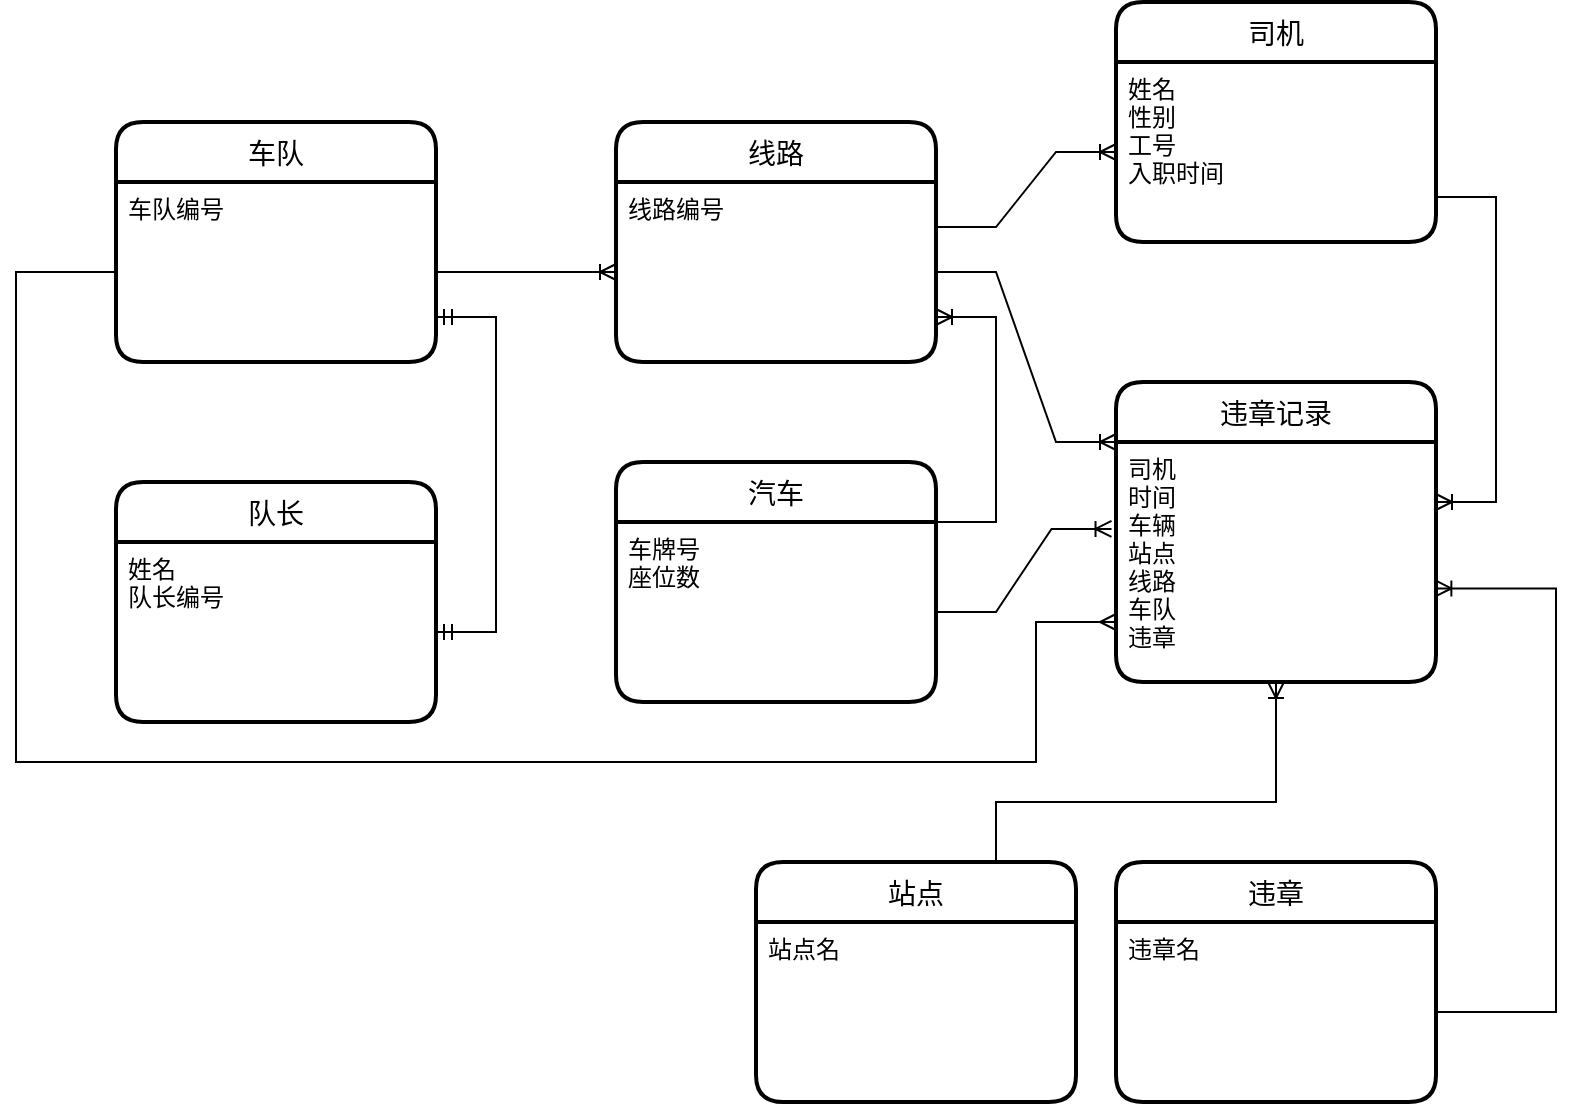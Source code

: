 <mxfile version="16.1.0" type="github">
  <diagram id="R2lEEEUBdFMjLlhIrx00" name="Page-1">
    <mxGraphModel dx="1202" dy="541" grid="1" gridSize="10" guides="1" tooltips="1" connect="1" arrows="1" fold="1" page="1" pageScale="1" pageWidth="850" pageHeight="1100" math="0" shadow="0" extFonts="Permanent Marker^https://fonts.googleapis.com/css?family=Permanent+Marker">
      <root>
        <mxCell id="0" />
        <mxCell id="1" parent="0" />
        <mxCell id="4TYrvMmRrXOeXMeVJWf3-38" value="车队" style="swimlane;childLayout=stackLayout;horizontal=1;startSize=30;horizontalStack=0;rounded=1;fontSize=14;fontStyle=0;strokeWidth=2;resizeParent=0;resizeLast=1;shadow=0;dashed=0;align=center;" parent="1" vertex="1">
          <mxGeometry x="90" y="170" width="160" height="120" as="geometry" />
        </mxCell>
        <mxCell id="4TYrvMmRrXOeXMeVJWf3-39" value="车队编号" style="align=left;strokeColor=none;fillColor=none;spacingLeft=4;fontSize=12;verticalAlign=top;resizable=0;rotatable=0;part=1;" parent="4TYrvMmRrXOeXMeVJWf3-38" vertex="1">
          <mxGeometry y="30" width="160" height="90" as="geometry" />
        </mxCell>
        <mxCell id="4TYrvMmRrXOeXMeVJWf3-41" value="线路" style="swimlane;childLayout=stackLayout;horizontal=1;startSize=30;horizontalStack=0;rounded=1;fontSize=14;fontStyle=0;strokeWidth=2;resizeParent=0;resizeLast=1;shadow=0;dashed=0;align=center;" parent="1" vertex="1">
          <mxGeometry x="340" y="170" width="160" height="120" as="geometry" />
        </mxCell>
        <mxCell id="4TYrvMmRrXOeXMeVJWf3-42" value="线路编号" style="align=left;strokeColor=none;fillColor=none;spacingLeft=4;fontSize=12;verticalAlign=top;resizable=0;rotatable=0;part=1;" parent="4TYrvMmRrXOeXMeVJWf3-41" vertex="1">
          <mxGeometry y="30" width="160" height="90" as="geometry" />
        </mxCell>
        <mxCell id="4TYrvMmRrXOeXMeVJWf3-43" value="司机" style="swimlane;childLayout=stackLayout;horizontal=1;startSize=30;horizontalStack=0;rounded=1;fontSize=14;fontStyle=0;strokeWidth=2;resizeParent=0;resizeLast=1;shadow=0;dashed=0;align=center;" parent="1" vertex="1">
          <mxGeometry x="590" y="110" width="160" height="120" as="geometry" />
        </mxCell>
        <mxCell id="4TYrvMmRrXOeXMeVJWf3-44" value="姓名&#xa;性别&#xa;工号&#xa;入职时间&#xa;" style="align=left;strokeColor=none;fillColor=none;spacingLeft=4;fontSize=12;verticalAlign=top;resizable=0;rotatable=0;part=1;" parent="4TYrvMmRrXOeXMeVJWf3-43" vertex="1">
          <mxGeometry y="30" width="160" height="90" as="geometry" />
        </mxCell>
        <mxCell id="4TYrvMmRrXOeXMeVJWf3-49" value="违章" style="swimlane;childLayout=stackLayout;horizontal=1;startSize=30;horizontalStack=0;rounded=1;fontSize=14;fontStyle=0;strokeWidth=2;resizeParent=0;resizeLast=1;shadow=0;dashed=0;align=center;" parent="1" vertex="1">
          <mxGeometry x="590" y="540" width="160" height="120" as="geometry" />
        </mxCell>
        <mxCell id="4TYrvMmRrXOeXMeVJWf3-50" value="违章名" style="align=left;strokeColor=none;fillColor=none;spacingLeft=4;fontSize=12;verticalAlign=top;resizable=0;rotatable=0;part=1;" parent="4TYrvMmRrXOeXMeVJWf3-49" vertex="1">
          <mxGeometry y="30" width="160" height="90" as="geometry" />
        </mxCell>
        <mxCell id="4TYrvMmRrXOeXMeVJWf3-51" value="汽车" style="swimlane;childLayout=stackLayout;horizontal=1;startSize=30;horizontalStack=0;rounded=1;fontSize=14;fontStyle=0;strokeWidth=2;resizeParent=0;resizeLast=1;shadow=0;dashed=0;align=center;" parent="1" vertex="1">
          <mxGeometry x="340" y="340" width="160" height="120" as="geometry" />
        </mxCell>
        <mxCell id="4TYrvMmRrXOeXMeVJWf3-52" value="车牌号&#xa;座位数" style="align=left;strokeColor=none;fillColor=none;spacingLeft=4;fontSize=12;verticalAlign=top;resizable=0;rotatable=0;part=1;" parent="4TYrvMmRrXOeXMeVJWf3-51" vertex="1">
          <mxGeometry y="30" width="160" height="90" as="geometry" />
        </mxCell>
        <mxCell id="4TYrvMmRrXOeXMeVJWf3-53" value="" style="edgeStyle=entityRelationEdgeStyle;fontSize=12;html=1;endArrow=ERoneToMany;rounded=0;entryX=0;entryY=0.5;entryDx=0;entryDy=0;exitX=1;exitY=0.5;exitDx=0;exitDy=0;" parent="1" source="4TYrvMmRrXOeXMeVJWf3-39" target="4TYrvMmRrXOeXMeVJWf3-42" edge="1">
          <mxGeometry width="100" height="100" relative="1" as="geometry">
            <mxPoint x="220" y="370" as="sourcePoint" />
            <mxPoint x="320" y="270" as="targetPoint" />
          </mxGeometry>
        </mxCell>
        <mxCell id="4TYrvMmRrXOeXMeVJWf3-54" value="" style="edgeStyle=entityRelationEdgeStyle;fontSize=12;html=1;endArrow=ERoneToMany;rounded=0;entryX=1;entryY=0.75;entryDx=0;entryDy=0;exitX=1;exitY=0;exitDx=0;exitDy=0;" parent="1" source="4TYrvMmRrXOeXMeVJWf3-52" target="4TYrvMmRrXOeXMeVJWf3-42" edge="1">
          <mxGeometry width="100" height="100" relative="1" as="geometry">
            <mxPoint x="460" y="410" as="sourcePoint" />
            <mxPoint x="560" y="310" as="targetPoint" />
          </mxGeometry>
        </mxCell>
        <mxCell id="4TYrvMmRrXOeXMeVJWf3-57" value="" style="edgeStyle=entityRelationEdgeStyle;fontSize=12;html=1;endArrow=ERoneToMany;rounded=0;entryX=0;entryY=0.5;entryDx=0;entryDy=0;exitX=1;exitY=0.25;exitDx=0;exitDy=0;" parent="1" source="4TYrvMmRrXOeXMeVJWf3-42" target="4TYrvMmRrXOeXMeVJWf3-44" edge="1">
          <mxGeometry width="100" height="100" relative="1" as="geometry">
            <mxPoint x="460" y="260" as="sourcePoint" />
            <mxPoint x="560" y="160" as="targetPoint" />
          </mxGeometry>
        </mxCell>
        <mxCell id="4TYrvMmRrXOeXMeVJWf3-59" value="队长" style="swimlane;childLayout=stackLayout;horizontal=1;startSize=30;horizontalStack=0;rounded=1;fontSize=14;fontStyle=0;strokeWidth=2;resizeParent=0;resizeLast=1;shadow=0;dashed=0;align=center;" parent="1" vertex="1">
          <mxGeometry x="90" y="350" width="160" height="120" as="geometry" />
        </mxCell>
        <mxCell id="4TYrvMmRrXOeXMeVJWf3-60" value="姓名&#xa;队长编号" style="align=left;strokeColor=none;fillColor=none;spacingLeft=4;fontSize=12;verticalAlign=top;resizable=0;rotatable=0;part=1;" parent="4TYrvMmRrXOeXMeVJWf3-59" vertex="1">
          <mxGeometry y="30" width="160" height="90" as="geometry" />
        </mxCell>
        <mxCell id="4TYrvMmRrXOeXMeVJWf3-61" value="" style="edgeStyle=entityRelationEdgeStyle;fontSize=12;html=1;endArrow=ERmandOne;startArrow=ERmandOne;rounded=0;entryX=1;entryY=0.75;entryDx=0;entryDy=0;exitX=1;exitY=0.5;exitDx=0;exitDy=0;" parent="1" source="4TYrvMmRrXOeXMeVJWf3-60" target="4TYrvMmRrXOeXMeVJWf3-39" edge="1">
          <mxGeometry width="100" height="100" relative="1" as="geometry">
            <mxPoint x="460" y="260" as="sourcePoint" />
            <mxPoint x="560" y="160" as="targetPoint" />
          </mxGeometry>
        </mxCell>
        <mxCell id="4TYrvMmRrXOeXMeVJWf3-63" value="站点" style="swimlane;childLayout=stackLayout;horizontal=1;startSize=30;horizontalStack=0;rounded=1;fontSize=14;fontStyle=0;strokeWidth=2;resizeParent=0;resizeLast=1;shadow=0;dashed=0;align=center;" parent="1" vertex="1">
          <mxGeometry x="410" y="540" width="160" height="120" as="geometry" />
        </mxCell>
        <mxCell id="4TYrvMmRrXOeXMeVJWf3-64" value="站点名" style="align=left;strokeColor=none;fillColor=none;spacingLeft=4;fontSize=12;verticalAlign=top;resizable=0;rotatable=0;part=1;" parent="4TYrvMmRrXOeXMeVJWf3-63" vertex="1">
          <mxGeometry y="30" width="160" height="90" as="geometry" />
        </mxCell>
        <mxCell id="4TYrvMmRrXOeXMeVJWf3-66" value="违章记录" style="swimlane;childLayout=stackLayout;horizontal=1;startSize=30;horizontalStack=0;rounded=1;fontSize=14;fontStyle=0;strokeWidth=2;resizeParent=0;resizeLast=1;shadow=0;dashed=0;align=center;" parent="1" vertex="1">
          <mxGeometry x="590" y="300" width="160" height="150" as="geometry" />
        </mxCell>
        <mxCell id="4TYrvMmRrXOeXMeVJWf3-67" value="司机&#xa;时间&#xa;车辆&#xa;站点&#xa;线路&#xa;车队&#xa;违章" style="align=left;strokeColor=none;fillColor=none;spacingLeft=4;fontSize=12;verticalAlign=top;resizable=0;rotatable=0;part=1;" parent="4TYrvMmRrXOeXMeVJWf3-66" vertex="1">
          <mxGeometry y="30" width="160" height="120" as="geometry" />
        </mxCell>
        <mxCell id="4TYrvMmRrXOeXMeVJWf3-69" value="" style="edgeStyle=entityRelationEdgeStyle;fontSize=12;html=1;endArrow=ERoneToMany;rounded=0;entryX=1;entryY=0.25;entryDx=0;entryDy=0;exitX=1;exitY=0.75;exitDx=0;exitDy=0;" parent="1" source="4TYrvMmRrXOeXMeVJWf3-44" target="4TYrvMmRrXOeXMeVJWf3-67" edge="1">
          <mxGeometry width="100" height="100" relative="1" as="geometry">
            <mxPoint x="760" y="268" as="sourcePoint" />
            <mxPoint x="560" y="450" as="targetPoint" />
          </mxGeometry>
        </mxCell>
        <mxCell id="4TYrvMmRrXOeXMeVJWf3-70" value="" style="edgeStyle=orthogonalEdgeStyle;fontSize=12;html=1;endArrow=ERoneToMany;rounded=0;entryX=0.998;entryY=0.61;entryDx=0;entryDy=0;entryPerimeter=0;exitX=1;exitY=0.5;exitDx=0;exitDy=0;" parent="1" source="4TYrvMmRrXOeXMeVJWf3-50" target="4TYrvMmRrXOeXMeVJWf3-67" edge="1">
          <mxGeometry width="100" height="100" relative="1" as="geometry">
            <mxPoint x="460" y="550" as="sourcePoint" />
            <mxPoint x="560" y="450" as="targetPoint" />
            <Array as="points">
              <mxPoint x="810" y="615" />
              <mxPoint x="810" y="403" />
            </Array>
          </mxGeometry>
        </mxCell>
        <mxCell id="4TYrvMmRrXOeXMeVJWf3-73" value="" style="edgeStyle=entityRelationEdgeStyle;fontSize=12;html=1;endArrow=ERoneToMany;rounded=0;entryX=0;entryY=0;entryDx=0;entryDy=0;exitX=1;exitY=0.5;exitDx=0;exitDy=0;" parent="1" source="4TYrvMmRrXOeXMeVJWf3-42" target="4TYrvMmRrXOeXMeVJWf3-67" edge="1">
          <mxGeometry width="100" height="100" relative="1" as="geometry">
            <mxPoint x="460" y="550" as="sourcePoint" />
            <mxPoint x="560" y="450" as="targetPoint" />
          </mxGeometry>
        </mxCell>
        <mxCell id="4TYrvMmRrXOeXMeVJWf3-75" value="" style="edgeStyle=entityRelationEdgeStyle;fontSize=12;html=1;endArrow=ERoneToMany;rounded=0;exitX=1;exitY=0.5;exitDx=0;exitDy=0;entryX=-0.014;entryY=0.362;entryDx=0;entryDy=0;entryPerimeter=0;" parent="1" source="4TYrvMmRrXOeXMeVJWf3-52" target="4TYrvMmRrXOeXMeVJWf3-67" edge="1">
          <mxGeometry width="100" height="100" relative="1" as="geometry">
            <mxPoint x="460" y="550" as="sourcePoint" />
            <mxPoint x="560" y="450" as="targetPoint" />
          </mxGeometry>
        </mxCell>
        <mxCell id="4TYrvMmRrXOeXMeVJWf3-76" value="" style="edgeStyle=orthogonalEdgeStyle;fontSize=12;html=1;endArrow=ERmany;rounded=0;entryX=0;entryY=0.75;entryDx=0;entryDy=0;exitX=0;exitY=0.75;exitDx=0;exitDy=0;" parent="1" source="4TYrvMmRrXOeXMeVJWf3-39" target="4TYrvMmRrXOeXMeVJWf3-67" edge="1">
          <mxGeometry width="100" height="100" relative="1" as="geometry">
            <mxPoint x="470" y="500" as="sourcePoint" />
            <mxPoint x="570" y="400" as="targetPoint" />
            <Array as="points">
              <mxPoint x="90" y="245" />
              <mxPoint x="40" y="245" />
              <mxPoint x="40" y="490" />
              <mxPoint x="550" y="490" />
              <mxPoint x="550" y="420" />
            </Array>
          </mxGeometry>
        </mxCell>
        <mxCell id="4TYrvMmRrXOeXMeVJWf3-79" value="" style="edgeStyle=orthogonalEdgeStyle;fontSize=12;html=1;endArrow=ERoneToMany;rounded=0;exitX=0.75;exitY=0;exitDx=0;exitDy=0;" parent="1" source="4TYrvMmRrXOeXMeVJWf3-63" target="4TYrvMmRrXOeXMeVJWf3-67" edge="1">
          <mxGeometry width="100" height="100" relative="1" as="geometry">
            <mxPoint x="530" y="520" as="sourcePoint" />
            <mxPoint x="630" y="420" as="targetPoint" />
            <Array as="points">
              <mxPoint x="530" y="510" />
              <mxPoint x="670" y="510" />
            </Array>
          </mxGeometry>
        </mxCell>
      </root>
    </mxGraphModel>
  </diagram>
</mxfile>
